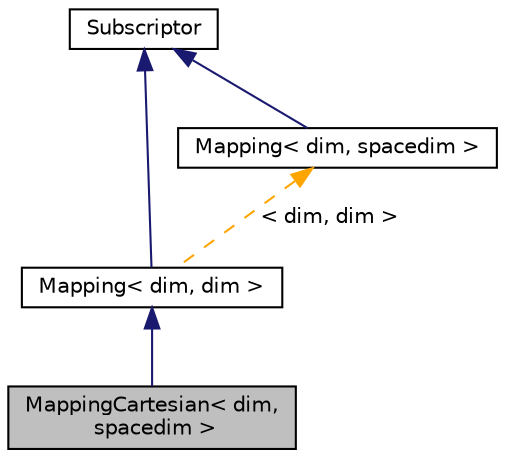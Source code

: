 digraph "MappingCartesian&lt; dim, spacedim &gt;"
{
 // LATEX_PDF_SIZE
  edge [fontname="Helvetica",fontsize="10",labelfontname="Helvetica",labelfontsize="10"];
  node [fontname="Helvetica",fontsize="10",shape=record];
  Node1 [label="MappingCartesian\< dim,\l spacedim \>",height=0.2,width=0.4,color="black", fillcolor="grey75", style="filled", fontcolor="black",tooltip=" "];
  Node2 -> Node1 [dir="back",color="midnightblue",fontsize="10",style="solid",fontname="Helvetica"];
  Node2 [label="Mapping\< dim, dim \>",height=0.2,width=0.4,color="black", fillcolor="white", style="filled",URL="$classMapping.html",tooltip=" "];
  Node3 -> Node2 [dir="back",color="midnightblue",fontsize="10",style="solid",fontname="Helvetica"];
  Node3 [label="Subscriptor",height=0.2,width=0.4,color="black", fillcolor="white", style="filled",URL="$classSubscriptor.html",tooltip=" "];
  Node4 -> Node2 [dir="back",color="orange",fontsize="10",style="dashed",label=" \< dim, dim \>" ,fontname="Helvetica"];
  Node4 [label="Mapping\< dim, spacedim \>",height=0.2,width=0.4,color="black", fillcolor="white", style="filled",URL="$classMapping.html",tooltip="Abstract base class for mapping classes. This class declares the interface for the functionality to d..."];
  Node3 -> Node4 [dir="back",color="midnightblue",fontsize="10",style="solid",fontname="Helvetica"];
}
